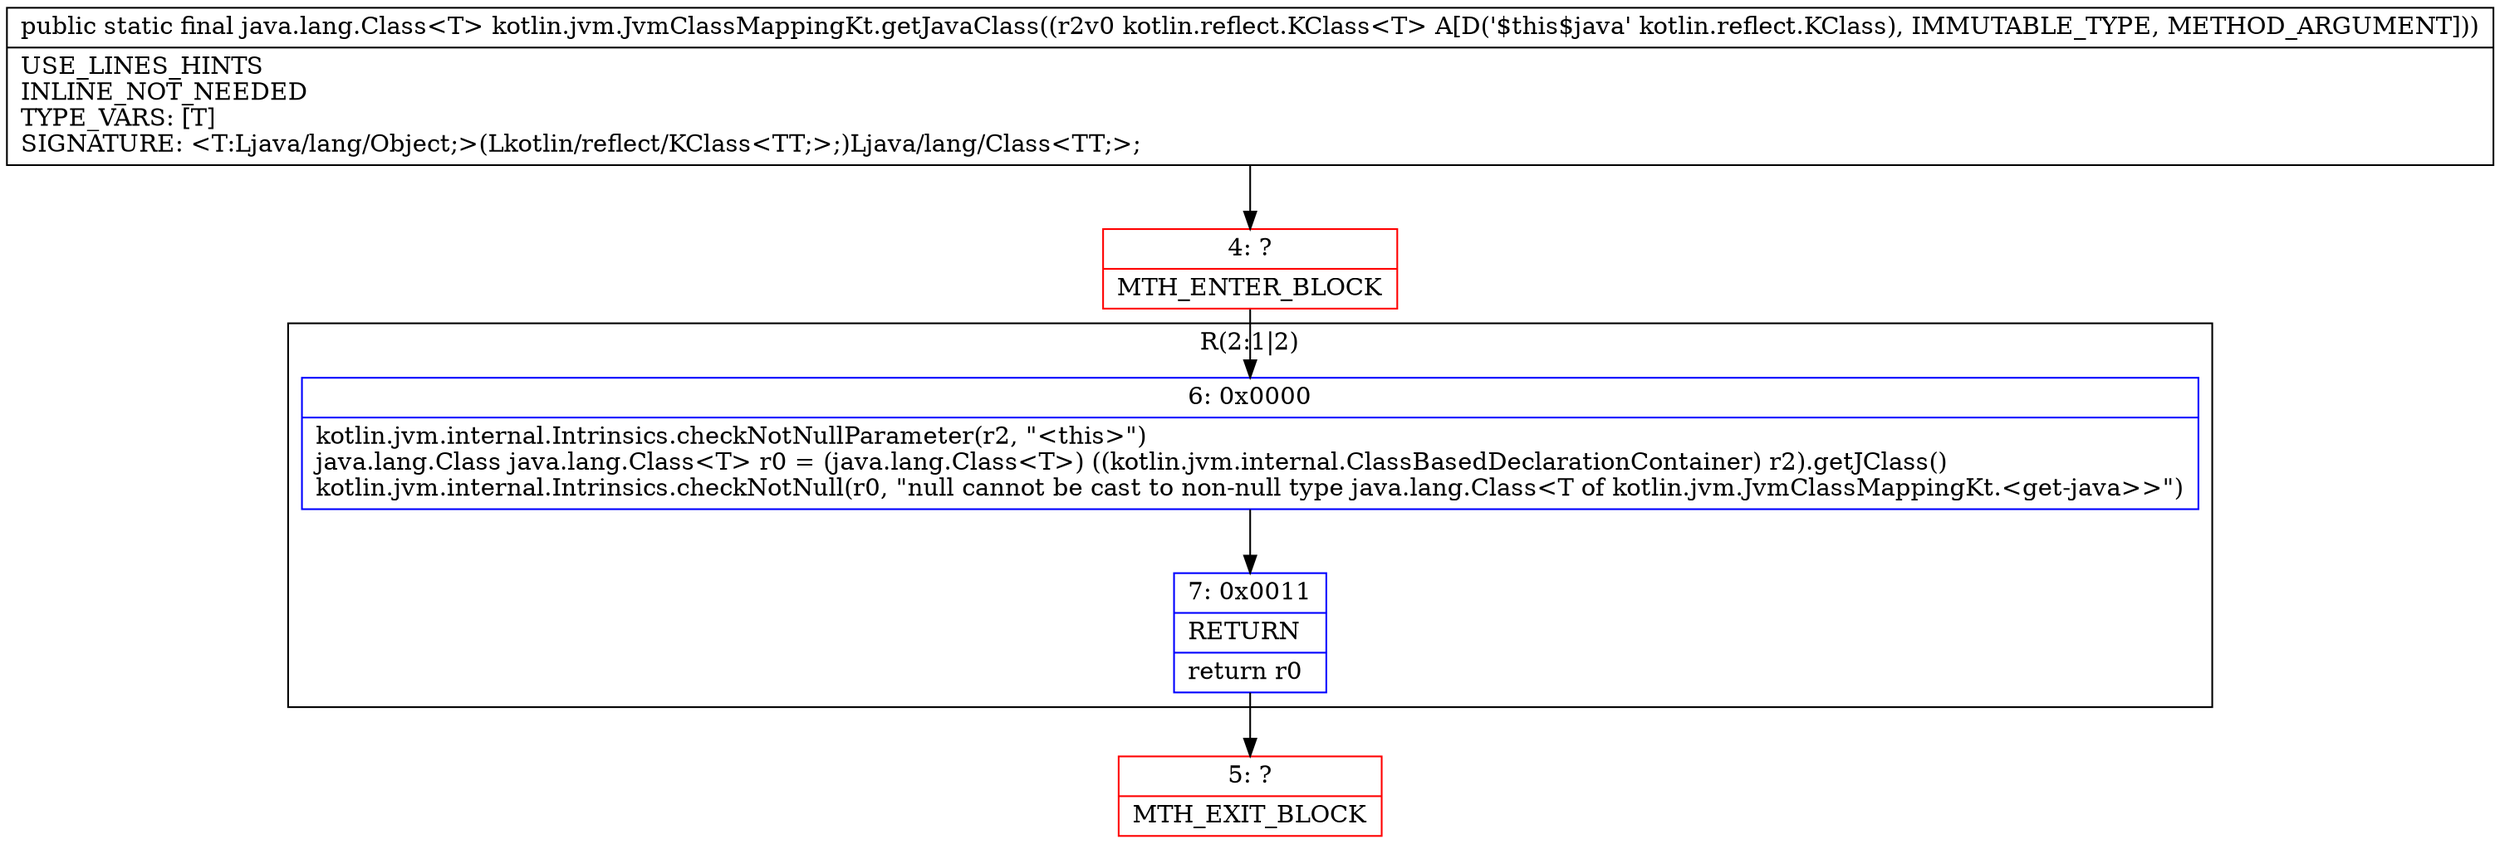 digraph "CFG forkotlin.jvm.JvmClassMappingKt.getJavaClass(Lkotlin\/reflect\/KClass;)Ljava\/lang\/Class;" {
subgraph cluster_Region_1857175674 {
label = "R(2:1|2)";
node [shape=record,color=blue];
Node_6 [shape=record,label="{6\:\ 0x0000|kotlin.jvm.internal.Intrinsics.checkNotNullParameter(r2, \"\<this\>\")\ljava.lang.Class java.lang.Class\<T\> r0 = (java.lang.Class\<T\>) ((kotlin.jvm.internal.ClassBasedDeclarationContainer) r2).getJClass()\lkotlin.jvm.internal.Intrinsics.checkNotNull(r0, \"null cannot be cast to non\-null type java.lang.Class\<T of kotlin.jvm.JvmClassMappingKt.\<get\-java\>\>\")\l}"];
Node_7 [shape=record,label="{7\:\ 0x0011|RETURN\l|return r0\l}"];
}
Node_4 [shape=record,color=red,label="{4\:\ ?|MTH_ENTER_BLOCK\l}"];
Node_5 [shape=record,color=red,label="{5\:\ ?|MTH_EXIT_BLOCK\l}"];
MethodNode[shape=record,label="{public static final java.lang.Class\<T\> kotlin.jvm.JvmClassMappingKt.getJavaClass((r2v0 kotlin.reflect.KClass\<T\> A[D('$this$java' kotlin.reflect.KClass), IMMUTABLE_TYPE, METHOD_ARGUMENT]))  | USE_LINES_HINTS\lINLINE_NOT_NEEDED\lTYPE_VARS: [T]\lSIGNATURE: \<T:Ljava\/lang\/Object;\>(Lkotlin\/reflect\/KClass\<TT;\>;)Ljava\/lang\/Class\<TT;\>;\l}"];
MethodNode -> Node_4;Node_6 -> Node_7;
Node_7 -> Node_5;
Node_4 -> Node_6;
}

